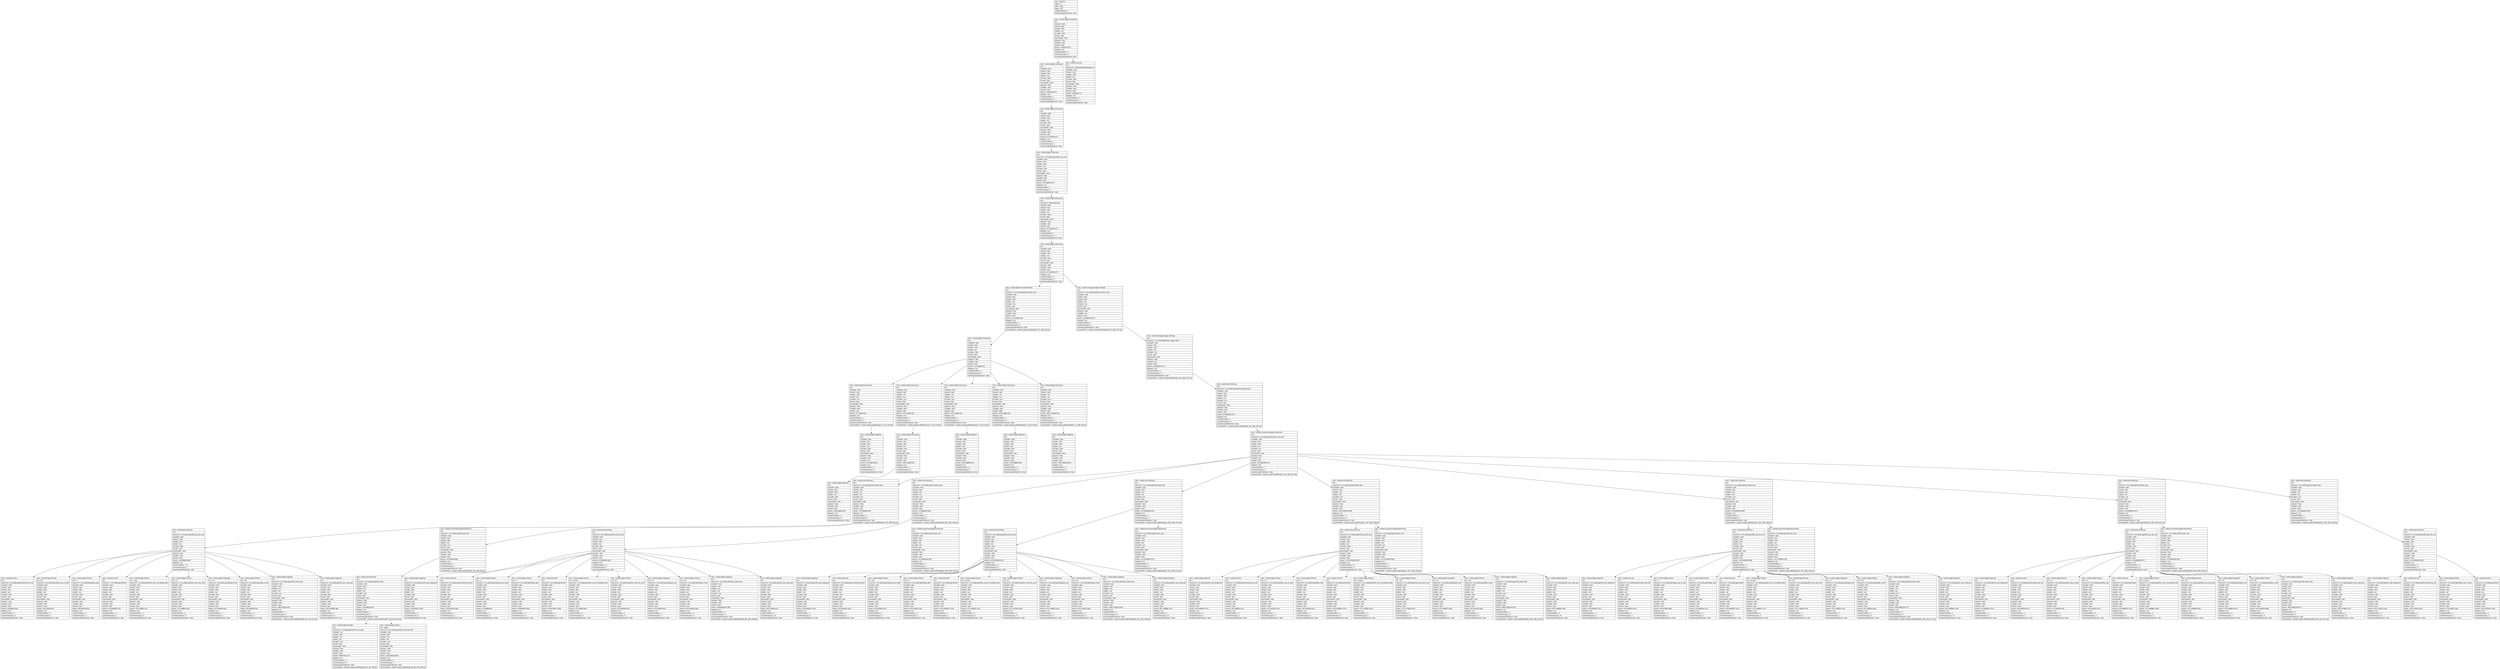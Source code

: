 digraph Layout {

	node [shape=record fontname=Arial];

	0	[label="{class = hierarchy\l|rotation = 0\l|width = 1080\l|height = 1977\l|numberOfChildren = 1\l|eventGeneratedOnElement = false \l}"]
	1	[label="{class = android.widget.FrameLayout\l|text = \l|checkable = false\l|checked = false\l|clickable = false\l|enabled = true\l|focusable = false\l|focused = false\l|long-clickable = false\l|password = false\l|scrollable = false\l|selected = false\l|bounds = [0,0][1080,1977]\l|displayed = true\l|numberOfChildren = 2\l|numInParentLayout = 0\l|eventGeneratedOnElement = false \l}"]
	2	[label="{class = android.widget.LinearLayout\l|text = \l|checkable = false\l|checked = false\l|clickable = false\l|enabled = true\l|focusable = false\l|focused = false\l|long-clickable = false\l|password = false\l|scrollable = false\l|selected = false\l|bounds = [0,0][1080,1977]\l|displayed = true\l|numberOfChildren = 1\l|numInParentLayout = 0\l|eventGeneratedOnElement = false \l}"]
	3	[label="{class = android.view.View\l|text = \l|resource-id = android:id/statusBarBackground\l|checkable = false\l|checked = false\l|clickable = false\l|enabled = true\l|focusable = false\l|focused = false\l|long-clickable = false\l|password = false\l|scrollable = false\l|selected = false\l|bounds = [0,0][1080,171]\l|displayed = true\l|numberOfChildren = 0\l|numInParentLayout = 1\l|eventGeneratedOnElement = false \l}"]
	4	[label="{class = android.widget.FrameLayout\l|text = \l|checkable = false\l|checked = false\l|clickable = false\l|enabled = true\l|focusable = false\l|focused = false\l|long-clickable = false\l|password = false\l|scrollable = false\l|selected = false\l|bounds = [0,171][1080,1977]\l|displayed = true\l|numberOfChildren = 1\l|numInParentLayout = 0\l|eventGeneratedOnElement = false \l}"]
	5	[label="{class = android.widget.LinearLayout\l|text = \l|resource-id = com.weekly.app:id/action_bar_root\l|checkable = false\l|checked = false\l|clickable = false\l|enabled = true\l|focusable = false\l|focused = false\l|long-clickable = false\l|password = false\l|scrollable = false\l|selected = false\l|bounds = [0,171][1080,1977]\l|displayed = true\l|numberOfChildren = 1\l|numInParentLayout = 0\l|eventGeneratedOnElement = false \l}"]
	6	[label="{class = android.widget.FrameLayout\l|text = \l|resource-id = android:id/content\l|checkable = false\l|checked = false\l|clickable = false\l|enabled = true\l|focusable = false\l|focused = false\l|long-clickable = false\l|password = false\l|scrollable = false\l|selected = false\l|bounds = [0,171][1080,1977]\l|displayed = true\l|numberOfChildren = 1\l|numInParentLayout = 0\l|eventGeneratedOnElement = false \l}"]
	7	[label="{class = android.widget.LinearLayout\l|text = \l|checkable = false\l|checked = false\l|clickable = false\l|enabled = true\l|focusable = false\l|focused = false\l|long-clickable = false\l|password = false\l|scrollable = false\l|selected = false\l|bounds = [0,171][1080,1977]\l|displayed = true\l|numberOfChildren = 2\l|numInParentLayout = 0\l|eventGeneratedOnElement = false \l}"]
	8	[label="{class = android.widget.HorizontalScrollView\l|text = \l|resource-id = com.weekly.app:id/tab_layout_main\l|checkable = false\l|checked = false\l|clickable = false\l|enabled = true\l|focusable = true\l|focused = false\l|long-clickable = false\l|password = false\l|scrollable = false\l|selected = false\l|bounds = [0,171][1080,342]\l|displayed = true\l|numberOfChildren = 1\l|numInParentLayout = 0\l|eventGeneratedOnElement = false \l|screenshotPath = mytasks-mytasks-add/S0/pngs/0_171_1080_342.png\l}"]
	9	[label="{class = androidx.viewpager.widget.ViewPager\l|text = \l|resource-id = com.weekly.app:id/frame_layout_main\l|checkable = false\l|checked = false\l|clickable = false\l|enabled = true\l|focusable = true\l|focused = false\l|long-clickable = false\l|password = false\l|scrollable = true\l|selected = false\l|bounds = [0,342][1080,1977]\l|displayed = true\l|numberOfChildren = 1\l|numInParentLayout = 1\l|eventGeneratedOnElement = false \l|screenshotPath = mytasks-mytasks-add/S0/pngs/0_342_1080_1977.png\l}"]
	10	[label="{class = android.widget.LinearLayout\l|text = \l|checkable = false\l|checked = false\l|clickable = false\l|enabled = true\l|focusable = false\l|focused = false\l|long-clickable = false\l|password = false\l|scrollable = false\l|selected = false\l|bounds = [0,171][1080,342]\l|displayed = true\l|numberOfChildren = 5\l|numInParentLayout = 0\l|eventGeneratedOnElement = false \l}"]
	11	[label="{class = androidx.viewpager.widget.ViewPager\l|text = \l|resource-id = com.weekly.app:id/view_pager_weeks\l|checkable = false\l|checked = false\l|clickable = false\l|enabled = true\l|focusable = true\l|focused = false\l|long-clickable = false\l|password = false\l|scrollable = true\l|selected = false\l|bounds = [0,342][1080,1977]\l|displayed = true\l|numberOfChildren = 1\l|numInParentLayout = 0\l|eventGeneratedOnElement = false \l|screenshotPath = mytasks-mytasks-add/S0/pngs/0_342_1080_1977.png\l}"]
	12	[label="{class = android.widget.LinearLayout\l|text = \l|checkable = false\l|checked = false\l|clickable = false\l|enabled = true\l|focusable = true\l|focused = false\l|long-clickable = false\l|password = false\l|scrollable = false\l|selected = true\l|bounds = [0,171][216,342]\l|displayed = true\l|numberOfChildren = 1\l|numInParentLayout = 0\l|eventGeneratedOnElement = false \l|screenshotPath = mytasks-mytasks-add/S0/pngs/0_171_216_342.png\l}"]
	13	[label="{class = android.widget.LinearLayout\l|text = \l|checkable = false\l|checked = false\l|clickable = true\l|enabled = true\l|focusable = true\l|focused = false\l|long-clickable = false\l|password = false\l|scrollable = false\l|selected = false\l|bounds = [216,171][432,342]\l|displayed = true\l|numberOfChildren = 1\l|numInParentLayout = 1\l|eventGeneratedOnElement = false \l|screenshotPath = mytasks-mytasks-add/S0/pngs/216_171_432_342.png\l}"]
	14	[label="{class = android.widget.LinearLayout\l|text = \l|checkable = false\l|checked = false\l|clickable = true\l|enabled = true\l|focusable = true\l|focused = false\l|long-clickable = false\l|password = false\l|scrollable = false\l|selected = false\l|bounds = [432,171][648,342]\l|displayed = true\l|numberOfChildren = 1\l|numInParentLayout = 2\l|eventGeneratedOnElement = false \l|screenshotPath = mytasks-mytasks-add/S0/pngs/432_171_648_342.png\l}"]
	15	[label="{class = android.widget.LinearLayout\l|text = \l|checkable = false\l|checked = false\l|clickable = true\l|enabled = true\l|focusable = true\l|focused = false\l|long-clickable = false\l|password = false\l|scrollable = false\l|selected = false\l|bounds = [648,171][864,342]\l|displayed = true\l|numberOfChildren = 1\l|numInParentLayout = 3\l|eventGeneratedOnElement = false \l|screenshotPath = mytasks-mytasks-add/S0/pngs/648_171_864_342.png\l}"]
	16	[label="{class = android.widget.LinearLayout\l|text = \l|checkable = false\l|checked = false\l|clickable = true\l|enabled = true\l|focusable = true\l|focused = false\l|long-clickable = false\l|password = false\l|scrollable = false\l|selected = false\l|bounds = [864,171][1080,342]\l|displayed = true\l|numberOfChildren = 1\l|numInParentLayout = 4\l|eventGeneratedOnElement = false \l|screenshotPath = mytasks-mytasks-add/S0/pngs/864_171_1080_342.png\l}"]
	17	[label="{class = android.view.ViewGroup\l|text = \l|resource-id = com.weekly.app:id/insetConstraintLayout\l|checkable = false\l|checked = false\l|clickable = false\l|enabled = true\l|focusable = true\l|focused = false\l|long-clickable = false\l|password = false\l|scrollable = false\l|selected = false\l|bounds = [0,342][1080,1977]\l|displayed = true\l|numberOfChildren = 1\l|numInParentLayout = 0\l|eventGeneratedOnElement = false \l|screenshotPath = mytasks-mytasks-add/S0/pngs/0_342_1080_1977.png\l}"]
	18	[label="{class = android.widget.ImageView\l|text = \l|checkable = false\l|checked = false\l|clickable = false\l|enabled = true\l|focusable = false\l|focused = false\l|long-clickable = false\l|password = false\l|scrollable = false\l|selected = true\l|bounds = [52,190][164,323]\l|displayed = true\l|numberOfChildren = 0\l|numInParentLayout = 0\l|eventGeneratedOnElement = false \l}"]
	19	[label="{class = android.widget.FrameLayout\l|text = \l|checkable = false\l|checked = false\l|clickable = false\l|enabled = true\l|focusable = false\l|focused = false\l|long-clickable = false\l|password = false\l|scrollable = false\l|selected = false\l|bounds = [249,171][399,342]\l|displayed = true\l|numberOfChildren = 1\l|numInParentLayout = 0\l|eventGeneratedOnElement = false \l}"]
	20	[label="{class = android.widget.ImageView\l|text = \l|checkable = false\l|checked = false\l|clickable = false\l|enabled = true\l|focusable = false\l|focused = false\l|long-clickable = false\l|password = false\l|scrollable = false\l|selected = false\l|bounds = [484,190][596,323]\l|displayed = true\l|numberOfChildren = 0\l|numInParentLayout = 0\l|eventGeneratedOnElement = false \l}"]
	21	[label="{class = android.widget.ImageView\l|text = \l|checkable = false\l|checked = false\l|clickable = false\l|enabled = true\l|focusable = false\l|focused = false\l|long-clickable = false\l|password = false\l|scrollable = false\l|selected = false\l|bounds = [700,208][812,305]\l|displayed = true\l|numberOfChildren = 0\l|numInParentLayout = 0\l|eventGeneratedOnElement = false \l}"]
	22	[label="{class = android.widget.ImageView\l|text = \l|checkable = false\l|checked = false\l|clickable = false\l|enabled = true\l|focusable = false\l|focused = false\l|long-clickable = false\l|password = false\l|scrollable = false\l|selected = false\l|bounds = [916,190][1028,323]\l|displayed = true\l|numberOfChildren = 0\l|numInParentLayout = 0\l|eventGeneratedOnElement = false \l}"]
	23	[label="{class = androidx.recyclerview.widget.RecyclerView\l|text = \l|resource-id = com.weekly.app:id/recycler_view_week\l|checkable = false\l|checked = false\l|clickable = false\l|enabled = true\l|focusable = true\l|focused = false\l|long-clickable = false\l|password = false\l|scrollable = true\l|selected = false\l|bounds = [14,342][1069,1977]\l|displayed = true\l|numberOfChildren = 7\l|numInParentLayout = 0\l|eventGeneratedOnElement = false \l|screenshotPath = mytasks-mytasks-add/S0/pngs/14_342_1069_1977.png\l}"]
	24	[label="{class = android.widget.ImageView\l|text = \l|checkable = false\l|checked = false\l|clickable = false\l|enabled = true\l|focusable = false\l|focused = false\l|long-clickable = false\l|password = false\l|scrollable = false\l|selected = false\l|bounds = [268,190][380,323]\l|displayed = true\l|numberOfChildren = 0\l|numInParentLayout = 0\l|eventGeneratedOnElement = false \l}"]
	25	[label="{class = android.view.ViewGroup\l|text = \l|resource-id = com.weekly.app:id/constraint_days\l|checkable = false\l|checked = false\l|clickable = true\l|enabled = true\l|focusable = true\l|focused = false\l|long-clickable = false\l|password = false\l|scrollable = false\l|selected = false\l|bounds = [14,353][1069,825]\l|displayed = true\l|numberOfChildren = 2\l|numInParentLayout = 0\l|eventGeneratedOnElement = false \l|screenshotPath = mytasks-mytasks-add/S0/pngs/14_353_1069_825.png\l}"]
	26	[label="{class = android.view.ViewGroup\l|text = \l|resource-id = com.weekly.app:id/constraint_days\l|checkable = false\l|checked = false\l|clickable = true\l|enabled = true\l|focusable = true\l|focused = false\l|long-clickable = false\l|password = false\l|scrollable = false\l|selected = false\l|bounds = [14,825][1069,1081]\l|displayed = true\l|numberOfChildren = 2\l|numInParentLayout = 1\l|eventGeneratedOnElement = false \l|screenshotPath = mytasks-mytasks-add/S0/pngs/14_825_1069_1081.png\l}"]
	27	[label="{class = android.view.ViewGroup\l|text = \l|resource-id = com.weekly.app:id/constraint_days\l|checkable = false\l|checked = false\l|clickable = true\l|enabled = true\l|focusable = true\l|focused = false\l|long-clickable = false\l|password = false\l|scrollable = false\l|selected = false\l|bounds = [14,1081][1069,1337]\l|displayed = true\l|numberOfChildren = 2\l|numInParentLayout = 2\l|eventGeneratedOnElement = false \l|screenshotPath = mytasks-mytasks-add/S0/pngs/14_1081_1069_1337.png\l}"]
	28	[label="{class = android.view.ViewGroup\l|text = \l|resource-id = com.weekly.app:id/constraint_days\l|checkable = false\l|checked = false\l|clickable = true\l|enabled = true\l|focusable = true\l|focused = false\l|long-clickable = false\l|password = false\l|scrollable = false\l|selected = false\l|bounds = [14,1337][1069,1593]\l|displayed = true\l|numberOfChildren = 2\l|numInParentLayout = 3\l|eventGeneratedOnElement = false \l|screenshotPath = mytasks-mytasks-add/S0/pngs/14_1337_1069_1593.png\l}"]
	29	[label="{class = android.view.ViewGroup\l|text = \l|resource-id = com.weekly.app:id/constraint_days\l|checkable = false\l|checked = false\l|clickable = true\l|enabled = true\l|focusable = true\l|focused = false\l|long-clickable = false\l|password = false\l|scrollable = false\l|selected = false\l|bounds = [14,1593][1069,1849]\l|displayed = true\l|numberOfChildren = 2\l|numInParentLayout = 4\l|eventGeneratedOnElement = false \l|screenshotPath = mytasks-mytasks-add/S0/pngs/14_1593_1069_1849.png\l}"]
	30	[label="{class = android.view.ViewGroup\l|text = \l|resource-id = com.weekly.app:id/constraint_days\l|checkable = false\l|checked = false\l|clickable = true\l|enabled = true\l|focusable = true\l|focused = false\l|long-clickable = false\l|password = false\l|scrollable = false\l|selected = false\l|bounds = [14,1849][1069,1977]\l|displayed = true\l|numberOfChildren = 2\l|numInParentLayout = 5\l|eventGeneratedOnElement = false \l|screenshotPath = mytasks-mytasks-add/S0/pngs/14_1849_1069_1977.png\l}"]
	31	[label="{class = android.view.ViewGroup\l|text = \l|resource-id = com.weekly.app:id/constraint_days\l|checkable = false\l|checked = false\l|clickable = true\l|enabled = true\l|focusable = true\l|focused = false\l|long-clickable = false\l|password = false\l|scrollable = false\l|selected = false\l|bounds = [14,2105][1069,2148]\l|displayed = true\l|numberOfChildren = 1\l|numInParentLayout = 6\l|eventGeneratedOnElement = false \l|screenshotPath = mytasks-mytasks-add/S0/pngs/14_2105_1069_2148.png\l}"]
	32	[label="{class = android.view.ViewGroup\l|text = \l|resource-id = com.weekly.app:id/full_day_info_card\l|checkable = false\l|checked = false\l|clickable = false\l|enabled = true\l|focusable = false\l|focused = false\l|long-clickable = false\l|password = false\l|scrollable = false\l|selected = false\l|bounds = [14,353][1069,609]\l|displayed = true\l|numberOfChildren = 10\l|numInParentLayout = 0\l|eventGeneratedOnElement = false \l}"]
	33	[label="{class = androidx.recyclerview.widget.RecyclerView\l|text = \l|resource-id = com.weekly.app:id/recycler_view\l|checkable = false\l|checked = false\l|clickable = false\l|enabled = true\l|focusable = true\l|focused = false\l|long-clickable = false\l|password = false\l|scrollable = false\l|selected = false\l|bounds = [14,533][1069,825]\l|displayed = true\l|numberOfChildren = 1\l|numInParentLayout = 1\l|eventGeneratedOnElement = false \l|screenshotPath = mytasks-mytasks-add/S0/pngs/14_533_1069_825.png\l}"]
	34	[label="{class = android.view.ViewGroup\l|text = \l|resource-id = com.weekly.app:id/full_day_info_card\l|checkable = false\l|checked = false\l|clickable = false\l|enabled = true\l|focusable = false\l|focused = false\l|long-clickable = false\l|password = false\l|scrollable = false\l|selected = false\l|bounds = [14,825][1069,1081]\l|displayed = true\l|numberOfChildren = 11\l|numInParentLayout = 0\l|eventGeneratedOnElement = false \l}"]
	35	[label="{class = androidx.recyclerview.widget.RecyclerView\l|text = \l|resource-id = com.weekly.app:id/recycler_view\l|checkable = false\l|checked = false\l|clickable = false\l|enabled = true\l|focusable = true\l|focused = false\l|long-clickable = false\l|password = false\l|scrollable = false\l|selected = false\l|bounds = [14,1005][1069,1016]\l|displayed = true\l|numberOfChildren = 0\l|numInParentLayout = 1\l|eventGeneratedOnElement = false \l|screenshotPath = mytasks-mytasks-add/S0/pngs/14_1005_1069_1016.png\l}"]
	36	[label="{class = android.view.ViewGroup\l|text = \l|resource-id = com.weekly.app:id/full_day_info_card\l|checkable = false\l|checked = false\l|clickable = false\l|enabled = true\l|focusable = false\l|focused = false\l|long-clickable = false\l|password = false\l|scrollable = false\l|selected = false\l|bounds = [14,1081][1069,1337]\l|displayed = true\l|numberOfChildren = 11\l|numInParentLayout = 0\l|eventGeneratedOnElement = false \l}"]
	37	[label="{class = androidx.recyclerview.widget.RecyclerView\l|text = \l|resource-id = com.weekly.app:id/recycler_view\l|checkable = false\l|checked = false\l|clickable = false\l|enabled = true\l|focusable = true\l|focused = false\l|long-clickable = false\l|password = false\l|scrollable = false\l|selected = false\l|bounds = [14,1261][1069,1272]\l|displayed = true\l|numberOfChildren = 0\l|numInParentLayout = 1\l|eventGeneratedOnElement = false \l|screenshotPath = mytasks-mytasks-add/S0/pngs/14_1261_1069_1272.png\l}"]
	38	[label="{class = android.view.ViewGroup\l|text = \l|resource-id = com.weekly.app:id/full_day_info_card\l|checkable = false\l|checked = false\l|clickable = false\l|enabled = true\l|focusable = false\l|focused = false\l|long-clickable = false\l|password = false\l|scrollable = false\l|selected = false\l|bounds = [14,1337][1069,1593]\l|displayed = true\l|numberOfChildren = 11\l|numInParentLayout = 0\l|eventGeneratedOnElement = false \l}"]
	39	[label="{class = androidx.recyclerview.widget.RecyclerView\l|text = \l|resource-id = com.weekly.app:id/recycler_view\l|checkable = false\l|checked = false\l|clickable = false\l|enabled = true\l|focusable = true\l|focused = false\l|long-clickable = false\l|password = false\l|scrollable = false\l|selected = false\l|bounds = [14,1517][1069,1528]\l|displayed = true\l|numberOfChildren = 0\l|numInParentLayout = 1\l|eventGeneratedOnElement = false \l|screenshotPath = mytasks-mytasks-add/S0/pngs/14_1517_1069_1528.png\l}"]
	40	[label="{class = android.view.ViewGroup\l|text = \l|resource-id = com.weekly.app:id/full_day_info_card\l|checkable = false\l|checked = false\l|clickable = false\l|enabled = true\l|focusable = false\l|focused = false\l|long-clickable = false\l|password = false\l|scrollable = false\l|selected = false\l|bounds = [14,1593][1069,1849]\l|displayed = true\l|numberOfChildren = 11\l|numInParentLayout = 0\l|eventGeneratedOnElement = false \l}"]
	41	[label="{class = androidx.recyclerview.widget.RecyclerView\l|text = \l|resource-id = com.weekly.app:id/recycler_view\l|checkable = false\l|checked = false\l|clickable = false\l|enabled = true\l|focusable = true\l|focused = false\l|long-clickable = false\l|password = false\l|scrollable = false\l|selected = false\l|bounds = [14,1773][1069,1784]\l|displayed = true\l|numberOfChildren = 0\l|numInParentLayout = 1\l|eventGeneratedOnElement = false \l|screenshotPath = mytasks-mytasks-add/S0/pngs/14_1773_1069_1784.png\l}"]
	42	[label="{class = android.view.ViewGroup\l|text = \l|resource-id = com.weekly.app:id/full_day_info_card\l|checkable = false\l|checked = false\l|clickable = false\l|enabled = true\l|focusable = false\l|focused = false\l|long-clickable = false\l|password = false\l|scrollable = false\l|selected = false\l|bounds = [14,1849][1069,1977]\l|displayed = true\l|numberOfChildren = 11\l|numInParentLayout = 0\l|eventGeneratedOnElement = false \l}"]
	43	[label="{class = androidx.recyclerview.widget.RecyclerView\l|text = \l|resource-id = com.weekly.app:id/recycler_view\l|checkable = false\l|checked = false\l|clickable = false\l|enabled = true\l|focusable = true\l|focused = false\l|long-clickable = false\l|password = false\l|scrollable = false\l|selected = false\l|bounds = [14,2029][1069,2040]\l|displayed = true\l|numberOfChildren = 0\l|numInParentLayout = 1\l|eventGeneratedOnElement = false \l|screenshotPath = mytasks-mytasks-add/S0/pngs/14_2029_1069_2040.png\l}"]
	44	[label="{class = android.view.ViewGroup\l|text = \l|resource-id = com.weekly.app:id/full_day_info_card\l|checkable = false\l|checked = false\l|clickable = false\l|enabled = true\l|focusable = false\l|focused = false\l|long-clickable = false\l|password = false\l|scrollable = false\l|selected = false\l|bounds = [14,2105][1069,2148]\l|displayed = true\l|numberOfChildren = 4\l|numInParentLayout = 0\l|eventGeneratedOnElement = false \l}"]
	45	[label="{class = android.view.View\l|text = \l|resource-id = com.weekly.app:id/constraint_day_info\l|checkable = false\l|checked = false\l|clickable = false\l|enabled = true\l|focusable = false\l|focused = false\l|long-clickable = false\l|password = false\l|scrollable = false\l|selected = false\l|bounds = [26,365][219,587]\l|displayed = true\l|numberOfChildren = 0\l|numInParentLayout = 0\l|eventGeneratedOnElement = false \l}"]
	46	[label="{class = android.widget.TextView\l|text = Mo\l|resource-id = com.weekly.app:id/days_day_of_week\l|checkable = false\l|checked = false\l|clickable = false\l|enabled = true\l|focusable = false\l|focused = false\l|long-clickable = false\l|password = false\l|scrollable = false\l|selected = false\l|bounds = [46,373][109,429]\l|displayed = true\l|numberOfChildren = 0\l|numInParentLayout = 1\l|eventGeneratedOnElement = false \l}"]
	47	[label="{class = android.widget.TextView\l|text = 8\l|resource-id = com.weekly.app:id/days_date\l|checkable = false\l|checked = false\l|clickable = false\l|enabled = true\l|focusable = false\l|focused = false\l|long-clickable = false\l|password = false\l|scrollable = false\l|selected = false\l|bounds = [98,420][148,533]\l|displayed = true\l|numberOfChildren = 0\l|numInParentLayout = 2\l|eventGeneratedOnElement = false \l}"]
	48	[label="{class = android.view.View\l|text = \l|resource-id = com.weekly.app:id/view4\l|checkable = false\l|checked = false\l|clickable = false\l|enabled = true\l|focusable = false\l|focused = false\l|long-clickable = false\l|password = false\l|scrollable = false\l|selected = false\l|bounds = [219,365][1057,587]\l|displayed = true\l|numberOfChildren = 0\l|numInParentLayout = 3\l|eventGeneratedOnElement = false \l}"]
	49	[label="{class = android.widget.TextView\l|text = 1 task\l|resource-id = com.weekly.app:id/text_view_uncompleted_tasks\l|checkable = false\l|checked = false\l|clickable = false\l|enabled = true\l|focusable = false\l|focused = false\l|long-clickable = false\l|password = false\l|scrollable = false\l|selected = false\l|bounds = [271,403][897,473]\l|displayed = true\l|numberOfChildren = 0\l|numInParentLayout = 4\l|eventGeneratedOnElement = false \l}"]
	50	[label="{class = android.widget.TextView\l|text = 0/1\l|resource-id = com.weekly.app:id/text_view_task_count\l|checkable = false\l|checked = false\l|clickable = false\l|enabled = true\l|focusable = false\l|focused = false\l|long-clickable = false\l|password = false\l|scrollable = false\l|selected = false\l|bounds = [271,489][322,538]\l|displayed = true\l|numberOfChildren = 0\l|numInParentLayout = 5\l|eventGeneratedOnElement = false \l}"]
	51	[label="{class = android.widget.ProgressBar\l|text = 0.0\l|resource-id = com.weekly.app:id/progress_bar\l|checkable = false\l|checked = false\l|clickable = false\l|enabled = true\l|focusable = false\l|focused = false\l|long-clickable = false\l|password = false\l|scrollable = false\l|selected = false\l|bounds = [373,506][875,525]\l|displayed = true\l|numberOfChildren = 0\l|numInParentLayout = 6\l|eventGeneratedOnElement = false \l}"]
	52	[label="{class = android.widget.TextView\l|text = Feb\l|resource-id = com.weekly.app:id/days_month\l|checkable = false\l|checked = false\l|clickable = false\l|enabled = true\l|focusable = false\l|focused = false\l|long-clickable = false\l|password = false\l|scrollable = false\l|selected = false\l|bounds = [91,529][155,578]\l|displayed = true\l|numberOfChildren = 0\l|numInParentLayout = 7\l|eventGeneratedOnElement = false \l}"]
	53	[label="{class = android.widget.ImageView\l|text = \l|resource-id = com.weekly.app:id/view_button_days\l|checkable = false\l|checked = false\l|clickable = true\l|enabled = true\l|focusable = true\l|focused = false\l|long-clickable = false\l|password = false\l|scrollable = false\l|selected = false\l|bounds = [908,416][1029,537]\l|displayed = true\l|numberOfChildren = 0\l|numInParentLayout = 8\l|eventGeneratedOnElement = false \l|screenshotPath = mytasks-mytasks-add/S0/pngs/908_416_1029_537.png\l}"]
	54	[label="{class = android.widget.ImageView\l|text = \l|resource-id = com.weekly.app:id/ic_task_create_plus\l|checkable = false\l|checked = false\l|clickable = false\l|enabled = true\l|focusable = false\l|focused = false\l|long-clickable = false\l|password = false\l|scrollable = false\l|selected = false\l|bounds = [947,455][991,499]\l|displayed = true\l|numberOfChildren = 0\l|numInParentLayout = 9\l|eventGeneratedOnElement = true \l}"]
	55	[label="{class = android.view.ViewGroup\l|text = \l|resource-id = com.weekly.app:id/view_tasks\l|checkable = false\l|checked = false\l|clickable = true\l|enabled = true\l|focusable = true\l|focused = false\l|long-clickable = false\l|password = false\l|scrollable = false\l|selected = false\l|bounds = [21,548][1062,814]\l|displayed = true\l|numberOfChildren = 2\l|numInParentLayout = 0\l|eventGeneratedOnElement = false \l|screenshotPath = mytasks-mytasks-add/S0/pngs/21_548_1062_814.png\l}"]
	56	[label="{class = android.widget.ImageView\l|text = \l|resource-id = com.weekly.app:id/iv_dark_background\l|checkable = false\l|checked = false\l|clickable = false\l|enabled = true\l|focusable = false\l|focused = false\l|long-clickable = false\l|password = false\l|scrollable = false\l|selected = false\l|bounds = [26,837][1057,1059]\l|displayed = true\l|numberOfChildren = 0\l|numInParentLayout = 0\l|eventGeneratedOnElement = false \l}"]
	57	[label="{class = android.view.View\l|text = \l|resource-id = com.weekly.app:id/constraint_day_info\l|checkable = false\l|checked = false\l|clickable = false\l|enabled = true\l|focusable = false\l|focused = false\l|long-clickable = false\l|password = false\l|scrollable = false\l|selected = false\l|bounds = [26,837][219,1059]\l|displayed = true\l|numberOfChildren = 0\l|numInParentLayout = 1\l|eventGeneratedOnElement = false \l}"]
	58	[label="{class = android.widget.TextView\l|text = Tu\l|resource-id = com.weekly.app:id/days_day_of_week\l|checkable = false\l|checked = false\l|clickable = false\l|enabled = true\l|focusable = false\l|focused = false\l|long-clickable = false\l|password = false\l|scrollable = false\l|selected = false\l|bounds = [47,845][98,901]\l|displayed = true\l|numberOfChildren = 0\l|numInParentLayout = 2\l|eventGeneratedOnElement = false \l}"]
	59	[label="{class = android.widget.TextView\l|text = 9\l|resource-id = com.weekly.app:id/days_date\l|checkable = false\l|checked = false\l|clickable = false\l|enabled = true\l|focusable = false\l|focused = false\l|long-clickable = false\l|password = false\l|scrollable = false\l|selected = false\l|bounds = [95,892][150,1005]\l|displayed = true\l|numberOfChildren = 0\l|numInParentLayout = 3\l|eventGeneratedOnElement = false \l}"]
	60	[label="{class = android.view.View\l|text = \l|resource-id = com.weekly.app:id/view4\l|checkable = false\l|checked = false\l|clickable = false\l|enabled = true\l|focusable = false\l|focused = false\l|long-clickable = false\l|password = false\l|scrollable = false\l|selected = false\l|bounds = [219,837][1057,1059]\l|displayed = true\l|numberOfChildren = 0\l|numInParentLayout = 4\l|eventGeneratedOnElement = false \l}"]
	61	[label="{class = android.widget.TextView\l|text = No tasks\l|resource-id = com.weekly.app:id/text_view_uncompleted_tasks\l|checkable = false\l|checked = false\l|clickable = false\l|enabled = true\l|focusable = false\l|focused = false\l|long-clickable = false\l|password = false\l|scrollable = false\l|selected = false\l|bounds = [271,875][897,945]\l|displayed = true\l|numberOfChildren = 0\l|numInParentLayout = 5\l|eventGeneratedOnElement = false \l}"]
	62	[label="{class = android.widget.TextView\l|text = 0/0\l|resource-id = com.weekly.app:id/text_view_task_count\l|checkable = false\l|checked = false\l|clickable = false\l|enabled = true\l|focusable = false\l|focused = false\l|long-clickable = false\l|password = false\l|scrollable = false\l|selected = false\l|bounds = [271,961][330,1010]\l|displayed = true\l|numberOfChildren = 0\l|numInParentLayout = 6\l|eventGeneratedOnElement = false \l}"]
	63	[label="{class = android.widget.ProgressBar\l|text = 0.0\l|resource-id = com.weekly.app:id/progress_bar\l|checkable = false\l|checked = false\l|clickable = false\l|enabled = true\l|focusable = false\l|focused = false\l|long-clickable = false\l|password = false\l|scrollable = false\l|selected = false\l|bounds = [373,978][875,997]\l|displayed = true\l|numberOfChildren = 0\l|numInParentLayout = 7\l|eventGeneratedOnElement = false \l}"]
	64	[label="{class = android.widget.TextView\l|text = Feb\l|resource-id = com.weekly.app:id/days_month\l|checkable = false\l|checked = false\l|clickable = false\l|enabled = true\l|focusable = false\l|focused = false\l|long-clickable = false\l|password = false\l|scrollable = false\l|selected = false\l|bounds = [91,1001][155,1050]\l|displayed = true\l|numberOfChildren = 0\l|numInParentLayout = 8\l|eventGeneratedOnElement = false \l}"]
	65	[label="{class = android.widget.ImageView\l|text = \l|resource-id = com.weekly.app:id/view_button_days\l|checkable = false\l|checked = false\l|clickable = true\l|enabled = true\l|focusable = true\l|focused = false\l|long-clickable = false\l|password = false\l|scrollable = false\l|selected = false\l|bounds = [908,888][1029,1009]\l|displayed = true\l|numberOfChildren = 0\l|numInParentLayout = 9\l|eventGeneratedOnElement = false \l|screenshotPath = mytasks-mytasks-add/S0/pngs/908_888_1029_1009.png\l}"]
	66	[label="{class = android.widget.ImageView\l|text = \l|resource-id = com.weekly.app:id/ic_task_create_plus\l|checkable = false\l|checked = false\l|clickable = false\l|enabled = true\l|focusable = false\l|focused = false\l|long-clickable = false\l|password = false\l|scrollable = false\l|selected = false\l|bounds = [947,927][991,971]\l|displayed = true\l|numberOfChildren = 0\l|numInParentLayout = 10\l|eventGeneratedOnElement = false \l}"]
	67	[label="{class = android.widget.ImageView\l|text = \l|resource-id = com.weekly.app:id/iv_dark_background\l|checkable = false\l|checked = false\l|clickable = false\l|enabled = true\l|focusable = false\l|focused = false\l|long-clickable = false\l|password = false\l|scrollable = false\l|selected = false\l|bounds = [26,1093][1057,1315]\l|displayed = true\l|numberOfChildren = 0\l|numInParentLayout = 0\l|eventGeneratedOnElement = false \l}"]
	68	[label="{class = android.view.View\l|text = \l|resource-id = com.weekly.app:id/constraint_day_info\l|checkable = false\l|checked = false\l|clickable = false\l|enabled = true\l|focusable = false\l|focused = false\l|long-clickable = false\l|password = false\l|scrollable = false\l|selected = false\l|bounds = [26,1093][219,1315]\l|displayed = true\l|numberOfChildren = 0\l|numInParentLayout = 1\l|eventGeneratedOnElement = false \l}"]
	69	[label="{class = android.widget.TextView\l|text = We\l|resource-id = com.weekly.app:id/days_day_of_week\l|checkable = false\l|checked = false\l|clickable = false\l|enabled = true\l|focusable = false\l|focused = false\l|long-clickable = false\l|password = false\l|scrollable = false\l|selected = false\l|bounds = [46,1101][109,1157]\l|displayed = true\l|numberOfChildren = 0\l|numInParentLayout = 2\l|eventGeneratedOnElement = false \l}"]
	70	[label="{class = android.widget.TextView\l|text = 10\l|resource-id = com.weekly.app:id/days_date\l|checkable = false\l|checked = false\l|clickable = false\l|enabled = true\l|focusable = false\l|focused = false\l|long-clickable = false\l|password = false\l|scrollable = false\l|selected = false\l|bounds = [80,1148][165,1261]\l|displayed = true\l|numberOfChildren = 0\l|numInParentLayout = 3\l|eventGeneratedOnElement = false \l}"]
	71	[label="{class = android.view.View\l|text = \l|resource-id = com.weekly.app:id/view4\l|checkable = false\l|checked = false\l|clickable = false\l|enabled = true\l|focusable = false\l|focused = false\l|long-clickable = false\l|password = false\l|scrollable = false\l|selected = false\l|bounds = [219,1093][1057,1315]\l|displayed = true\l|numberOfChildren = 0\l|numInParentLayout = 4\l|eventGeneratedOnElement = false \l}"]
	72	[label="{class = android.widget.TextView\l|text = No tasks\l|resource-id = com.weekly.app:id/text_view_uncompleted_tasks\l|checkable = false\l|checked = false\l|clickable = false\l|enabled = true\l|focusable = false\l|focused = false\l|long-clickable = false\l|password = false\l|scrollable = false\l|selected = false\l|bounds = [271,1131][897,1201]\l|displayed = true\l|numberOfChildren = 0\l|numInParentLayout = 5\l|eventGeneratedOnElement = false \l}"]
	73	[label="{class = android.widget.TextView\l|text = 0/0\l|resource-id = com.weekly.app:id/text_view_task_count\l|checkable = false\l|checked = false\l|clickable = false\l|enabled = true\l|focusable = false\l|focused = false\l|long-clickable = false\l|password = false\l|scrollable = false\l|selected = false\l|bounds = [271,1217][330,1266]\l|displayed = true\l|numberOfChildren = 0\l|numInParentLayout = 6\l|eventGeneratedOnElement = false \l}"]
	74	[label="{class = android.widget.ProgressBar\l|text = 0.0\l|resource-id = com.weekly.app:id/progress_bar\l|checkable = false\l|checked = false\l|clickable = false\l|enabled = true\l|focusable = false\l|focused = false\l|long-clickable = false\l|password = false\l|scrollable = false\l|selected = false\l|bounds = [373,1234][875,1253]\l|displayed = true\l|numberOfChildren = 0\l|numInParentLayout = 7\l|eventGeneratedOnElement = false \l}"]
	75	[label="{class = android.widget.TextView\l|text = Feb\l|resource-id = com.weekly.app:id/days_month\l|checkable = false\l|checked = false\l|clickable = false\l|enabled = true\l|focusable = false\l|focused = false\l|long-clickable = false\l|password = false\l|scrollable = false\l|selected = false\l|bounds = [91,1257][155,1306]\l|displayed = true\l|numberOfChildren = 0\l|numInParentLayout = 8\l|eventGeneratedOnElement = false \l}"]
	76	[label="{class = android.widget.ImageView\l|text = \l|resource-id = com.weekly.app:id/view_button_days\l|checkable = false\l|checked = false\l|clickable = true\l|enabled = true\l|focusable = true\l|focused = false\l|long-clickable = false\l|password = false\l|scrollable = false\l|selected = false\l|bounds = [908,1144][1029,1265]\l|displayed = true\l|numberOfChildren = 0\l|numInParentLayout = 9\l|eventGeneratedOnElement = false \l|screenshotPath = mytasks-mytasks-add/S0/pngs/908_1144_1029_1265.png\l}"]
	77	[label="{class = android.widget.ImageView\l|text = \l|resource-id = com.weekly.app:id/ic_task_create_plus\l|checkable = false\l|checked = false\l|clickable = false\l|enabled = true\l|focusable = false\l|focused = false\l|long-clickable = false\l|password = false\l|scrollable = false\l|selected = false\l|bounds = [947,1183][991,1227]\l|displayed = true\l|numberOfChildren = 0\l|numInParentLayout = 10\l|eventGeneratedOnElement = false \l}"]
	78	[label="{class = android.widget.ImageView\l|text = \l|resource-id = com.weekly.app:id/iv_dark_background\l|checkable = false\l|checked = false\l|clickable = false\l|enabled = true\l|focusable = false\l|focused = false\l|long-clickable = false\l|password = false\l|scrollable = false\l|selected = false\l|bounds = [26,1349][1057,1571]\l|displayed = true\l|numberOfChildren = 0\l|numInParentLayout = 0\l|eventGeneratedOnElement = false \l}"]
	79	[label="{class = android.view.View\l|text = \l|resource-id = com.weekly.app:id/constraint_day_info\l|checkable = false\l|checked = false\l|clickable = false\l|enabled = true\l|focusable = false\l|focused = false\l|long-clickable = false\l|password = false\l|scrollable = false\l|selected = false\l|bounds = [26,1349][219,1571]\l|displayed = true\l|numberOfChildren = 0\l|numInParentLayout = 1\l|eventGeneratedOnElement = false \l}"]
	80	[label="{class = android.widget.TextView\l|text = Th\l|resource-id = com.weekly.app:id/days_day_of_week\l|checkable = false\l|checked = false\l|clickable = false\l|enabled = true\l|focusable = false\l|focused = false\l|long-clickable = false\l|password = false\l|scrollable = false\l|selected = false\l|bounds = [47,1357][100,1413]\l|displayed = true\l|numberOfChildren = 0\l|numInParentLayout = 2\l|eventGeneratedOnElement = false \l}"]
	81	[label="{class = android.widget.TextView\l|text = 11\l|resource-id = com.weekly.app:id/days_date\l|checkable = false\l|checked = false\l|clickable = false\l|enabled = true\l|focusable = false\l|focused = false\l|long-clickable = false\l|password = false\l|scrollable = false\l|selected = false\l|bounds = [89,1404][156,1517]\l|displayed = true\l|numberOfChildren = 0\l|numInParentLayout = 3\l|eventGeneratedOnElement = false \l}"]
	82	[label="{class = android.view.View\l|text = \l|resource-id = com.weekly.app:id/view4\l|checkable = false\l|checked = false\l|clickable = false\l|enabled = true\l|focusable = false\l|focused = false\l|long-clickable = false\l|password = false\l|scrollable = false\l|selected = false\l|bounds = [219,1349][1057,1571]\l|displayed = true\l|numberOfChildren = 0\l|numInParentLayout = 4\l|eventGeneratedOnElement = false \l}"]
	83	[label="{class = android.widget.TextView\l|text = No tasks\l|resource-id = com.weekly.app:id/text_view_uncompleted_tasks\l|checkable = false\l|checked = false\l|clickable = false\l|enabled = true\l|focusable = false\l|focused = false\l|long-clickable = false\l|password = false\l|scrollable = false\l|selected = false\l|bounds = [271,1387][897,1457]\l|displayed = true\l|numberOfChildren = 0\l|numInParentLayout = 5\l|eventGeneratedOnElement = false \l}"]
	84	[label="{class = android.widget.TextView\l|text = 0/0\l|resource-id = com.weekly.app:id/text_view_task_count\l|checkable = false\l|checked = false\l|clickable = false\l|enabled = true\l|focusable = false\l|focused = false\l|long-clickable = false\l|password = false\l|scrollable = false\l|selected = false\l|bounds = [271,1473][330,1522]\l|displayed = true\l|numberOfChildren = 0\l|numInParentLayout = 6\l|eventGeneratedOnElement = false \l}"]
	85	[label="{class = android.widget.ProgressBar\l|text = 0.0\l|resource-id = com.weekly.app:id/progress_bar\l|checkable = false\l|checked = false\l|clickable = false\l|enabled = true\l|focusable = false\l|focused = false\l|long-clickable = false\l|password = false\l|scrollable = false\l|selected = false\l|bounds = [373,1490][875,1509]\l|displayed = true\l|numberOfChildren = 0\l|numInParentLayout = 7\l|eventGeneratedOnElement = false \l}"]
	86	[label="{class = android.widget.TextView\l|text = Feb\l|resource-id = com.weekly.app:id/days_month\l|checkable = false\l|checked = false\l|clickable = false\l|enabled = true\l|focusable = false\l|focused = false\l|long-clickable = false\l|password = false\l|scrollable = false\l|selected = false\l|bounds = [91,1513][155,1562]\l|displayed = true\l|numberOfChildren = 0\l|numInParentLayout = 8\l|eventGeneratedOnElement = false \l}"]
	87	[label="{class = android.widget.ImageView\l|text = \l|resource-id = com.weekly.app:id/view_button_days\l|checkable = false\l|checked = false\l|clickable = true\l|enabled = true\l|focusable = true\l|focused = false\l|long-clickable = false\l|password = false\l|scrollable = false\l|selected = false\l|bounds = [908,1400][1029,1521]\l|displayed = true\l|numberOfChildren = 0\l|numInParentLayout = 9\l|eventGeneratedOnElement = false \l|screenshotPath = mytasks-mytasks-add/S0/pngs/908_1400_1029_1521.png\l}"]
	88	[label="{class = android.widget.ImageView\l|text = \l|resource-id = com.weekly.app:id/ic_task_create_plus\l|checkable = false\l|checked = false\l|clickable = false\l|enabled = true\l|focusable = false\l|focused = false\l|long-clickable = false\l|password = false\l|scrollable = false\l|selected = false\l|bounds = [947,1439][991,1483]\l|displayed = true\l|numberOfChildren = 0\l|numInParentLayout = 10\l|eventGeneratedOnElement = false \l}"]
	89	[label="{class = android.widget.ImageView\l|text = \l|resource-id = com.weekly.app:id/iv_dark_background\l|checkable = false\l|checked = false\l|clickable = false\l|enabled = true\l|focusable = false\l|focused = false\l|long-clickable = false\l|password = false\l|scrollable = false\l|selected = false\l|bounds = [26,1605][1057,1827]\l|displayed = true\l|numberOfChildren = 0\l|numInParentLayout = 0\l|eventGeneratedOnElement = false \l}"]
	90	[label="{class = android.view.View\l|text = \l|resource-id = com.weekly.app:id/constraint_day_info\l|checkable = false\l|checked = false\l|clickable = false\l|enabled = true\l|focusable = false\l|focused = false\l|long-clickable = false\l|password = false\l|scrollable = false\l|selected = false\l|bounds = [26,1605][219,1827]\l|displayed = true\l|numberOfChildren = 0\l|numInParentLayout = 1\l|eventGeneratedOnElement = false \l}"]
	91	[label="{class = android.widget.TextView\l|text = Fr\l|resource-id = com.weekly.app:id/days_day_of_week\l|checkable = false\l|checked = false\l|clickable = false\l|enabled = true\l|focusable = false\l|focused = false\l|long-clickable = false\l|password = false\l|scrollable = false\l|selected = false\l|bounds = [49,1613][88,1669]\l|displayed = true\l|numberOfChildren = 0\l|numInParentLayout = 2\l|eventGeneratedOnElement = false \l}"]
	92	[label="{class = android.widget.TextView\l|text = 12\l|resource-id = com.weekly.app:id/days_date\l|checkable = false\l|checked = false\l|clickable = false\l|enabled = true\l|focusable = false\l|focused = false\l|long-clickable = false\l|password = false\l|scrollable = false\l|selected = false\l|bounds = [81,1660][164,1773]\l|displayed = true\l|numberOfChildren = 0\l|numInParentLayout = 3\l|eventGeneratedOnElement = false \l}"]
	93	[label="{class = android.view.View\l|text = \l|resource-id = com.weekly.app:id/view4\l|checkable = false\l|checked = false\l|clickable = false\l|enabled = true\l|focusable = false\l|focused = false\l|long-clickable = false\l|password = false\l|scrollable = false\l|selected = false\l|bounds = [219,1605][1057,1827]\l|displayed = true\l|numberOfChildren = 0\l|numInParentLayout = 4\l|eventGeneratedOnElement = false \l}"]
	94	[label="{class = android.widget.TextView\l|text = No tasks\l|resource-id = com.weekly.app:id/text_view_uncompleted_tasks\l|checkable = false\l|checked = false\l|clickable = false\l|enabled = true\l|focusable = false\l|focused = false\l|long-clickable = false\l|password = false\l|scrollable = false\l|selected = false\l|bounds = [271,1643][897,1713]\l|displayed = true\l|numberOfChildren = 0\l|numInParentLayout = 5\l|eventGeneratedOnElement = false \l}"]
	95	[label="{class = android.widget.TextView\l|text = 0/0\l|resource-id = com.weekly.app:id/text_view_task_count\l|checkable = false\l|checked = false\l|clickable = false\l|enabled = true\l|focusable = false\l|focused = false\l|long-clickable = false\l|password = false\l|scrollable = false\l|selected = false\l|bounds = [271,1729][330,1778]\l|displayed = true\l|numberOfChildren = 0\l|numInParentLayout = 6\l|eventGeneratedOnElement = false \l}"]
	96	[label="{class = android.widget.ProgressBar\l|text = 0.0\l|resource-id = com.weekly.app:id/progress_bar\l|checkable = false\l|checked = false\l|clickable = false\l|enabled = true\l|focusable = false\l|focused = false\l|long-clickable = false\l|password = false\l|scrollable = false\l|selected = false\l|bounds = [373,1746][875,1765]\l|displayed = true\l|numberOfChildren = 0\l|numInParentLayout = 7\l|eventGeneratedOnElement = false \l}"]
	97	[label="{class = android.widget.TextView\l|text = Feb\l|resource-id = com.weekly.app:id/days_month\l|checkable = false\l|checked = false\l|clickable = false\l|enabled = true\l|focusable = false\l|focused = false\l|long-clickable = false\l|password = false\l|scrollable = false\l|selected = false\l|bounds = [91,1769][155,1818]\l|displayed = true\l|numberOfChildren = 0\l|numInParentLayout = 8\l|eventGeneratedOnElement = false \l}"]
	98	[label="{class = android.widget.ImageView\l|text = \l|resource-id = com.weekly.app:id/view_button_days\l|checkable = false\l|checked = false\l|clickable = true\l|enabled = true\l|focusable = true\l|focused = false\l|long-clickable = false\l|password = false\l|scrollable = false\l|selected = false\l|bounds = [908,1656][1029,1777]\l|displayed = true\l|numberOfChildren = 0\l|numInParentLayout = 9\l|eventGeneratedOnElement = false \l|screenshotPath = mytasks-mytasks-add/S0/pngs/908_1656_1029_1777.png\l}"]
	99	[label="{class = android.widget.ImageView\l|text = \l|resource-id = com.weekly.app:id/ic_task_create_plus\l|checkable = false\l|checked = false\l|clickable = false\l|enabled = true\l|focusable = false\l|focused = false\l|long-clickable = false\l|password = false\l|scrollable = false\l|selected = false\l|bounds = [947,1695][991,1739]\l|displayed = true\l|numberOfChildren = 0\l|numInParentLayout = 10\l|eventGeneratedOnElement = false \l}"]
	100	[label="{class = android.widget.ImageView\l|text = \l|resource-id = com.weekly.app:id/iv_dark_background\l|checkable = false\l|checked = false\l|clickable = false\l|enabled = true\l|focusable = false\l|focused = false\l|long-clickable = false\l|password = false\l|scrollable = false\l|selected = false\l|bounds = [26,1859][1057,1977]\l|displayed = true\l|numberOfChildren = 0\l|numInParentLayout = 0\l|eventGeneratedOnElement = false \l}"]
	101	[label="{class = android.view.View\l|text = \l|resource-id = com.weekly.app:id/constraint_day_info\l|checkable = false\l|checked = false\l|clickable = false\l|enabled = true\l|focusable = false\l|focused = false\l|long-clickable = false\l|password = false\l|scrollable = false\l|selected = false\l|bounds = [26,1859][219,1977]\l|displayed = true\l|numberOfChildren = 0\l|numInParentLayout = 1\l|eventGeneratedOnElement = false \l}"]
	102	[label="{class = android.widget.TextView\l|text = Sa\l|resource-id = com.weekly.app:id/days_day_of_week\l|checkable = false\l|checked = false\l|clickable = false\l|enabled = true\l|focusable = false\l|focused = false\l|long-clickable = false\l|password = false\l|scrollable = false\l|selected = false\l|bounds = [47,1867][99,1923]\l|displayed = true\l|numberOfChildren = 0\l|numInParentLayout = 2\l|eventGeneratedOnElement = false \l}"]
	103	[label="{class = android.widget.TextView\l|text = 13\l|resource-id = com.weekly.app:id/days_date\l|checkable = false\l|checked = false\l|clickable = false\l|enabled = true\l|focusable = false\l|focused = false\l|long-clickable = false\l|password = false\l|scrollable = false\l|selected = false\l|bounds = [82,1912][163,1977]\l|displayed = true\l|numberOfChildren = 0\l|numInParentLayout = 3\l|eventGeneratedOnElement = false \l}"]
	104	[label="{class = android.view.View\l|text = \l|resource-id = com.weekly.app:id/view4\l|checkable = false\l|checked = false\l|clickable = false\l|enabled = true\l|focusable = false\l|focused = false\l|long-clickable = false\l|password = false\l|scrollable = false\l|selected = false\l|bounds = [219,1859][1057,1977]\l|displayed = true\l|numberOfChildren = 0\l|numInParentLayout = 4\l|eventGeneratedOnElement = false \l}"]
	105	[label="{class = android.widget.TextView\l|text = No tasks\l|resource-id = com.weekly.app:id/text_view_uncompleted_tasks\l|checkable = false\l|checked = false\l|clickable = false\l|enabled = true\l|focusable = false\l|focused = false\l|long-clickable = false\l|password = false\l|scrollable = false\l|selected = false\l|bounds = [271,1896][897,1966]\l|displayed = true\l|numberOfChildren = 0\l|numInParentLayout = 5\l|eventGeneratedOnElement = false \l}"]
	106	[label="{class = android.widget.TextView\l|text = 0/0\l|resource-id = com.weekly.app:id/text_view_task_count\l|checkable = false\l|checked = false\l|clickable = false\l|enabled = true\l|focusable = false\l|focused = false\l|long-clickable = false\l|password = false\l|scrollable = false\l|selected = false\l|bounds = [271,1981][333,2030]\l|displayed = true\l|numberOfChildren = 0\l|numInParentLayout = 6\l|eventGeneratedOnElement = false \l}"]
	107	[label="{class = android.widget.ProgressBar\l|text = 0.0\l|resource-id = com.weekly.app:id/progress_bar\l|checkable = false\l|checked = false\l|clickable = false\l|enabled = true\l|focusable = false\l|focused = false\l|long-clickable = false\l|password = false\l|scrollable = false\l|selected = false\l|bounds = [373,1998][875,2017]\l|displayed = true\l|numberOfChildren = 0\l|numInParentLayout = 7\l|eventGeneratedOnElement = false \l}"]
	108	[label="{class = android.widget.TextView\l|text = Feb\l|resource-id = com.weekly.app:id/days_month\l|checkable = false\l|checked = false\l|clickable = false\l|enabled = true\l|focusable = false\l|focused = false\l|long-clickable = false\l|password = false\l|scrollable = false\l|selected = false\l|bounds = [91,2020][155,2069]\l|displayed = true\l|numberOfChildren = 0\l|numInParentLayout = 8\l|eventGeneratedOnElement = false \l}"]
	109	[label="{class = android.widget.ImageView\l|text = \l|resource-id = com.weekly.app:id/view_button_days\l|checkable = false\l|checked = false\l|clickable = true\l|enabled = true\l|focusable = true\l|focused = false\l|long-clickable = false\l|password = false\l|scrollable = false\l|selected = false\l|bounds = [908,1908][1029,1977]\l|displayed = true\l|numberOfChildren = 0\l|numInParentLayout = 9\l|eventGeneratedOnElement = false \l|screenshotPath = mytasks-mytasks-add/S0/pngs/908_1908_1029_1977.png\l}"]
	110	[label="{class = android.widget.ImageView\l|text = \l|resource-id = com.weekly.app:id/ic_task_create_plus\l|checkable = false\l|checked = false\l|clickable = false\l|enabled = true\l|focusable = false\l|focused = false\l|long-clickable = false\l|password = false\l|scrollable = false\l|selected = false\l|bounds = [947,1947][991,1977]\l|displayed = true\l|numberOfChildren = 0\l|numInParentLayout = 10\l|eventGeneratedOnElement = false \l}"]
	111	[label="{class = android.widget.ImageView\l|text = \l|resource-id = com.weekly.app:id/iv_dark_background\l|checkable = false\l|checked = false\l|clickable = false\l|enabled = true\l|focusable = false\l|focused = false\l|long-clickable = false\l|password = false\l|scrollable = false\l|selected = false\l|bounds = [26,2117][1057,2148]\l|displayed = true\l|numberOfChildren = 0\l|numInParentLayout = 0\l|eventGeneratedOnElement = false \l}"]
	112	[label="{class = android.view.View\l|text = \l|resource-id = com.weekly.app:id/constraint_day_info\l|checkable = false\l|checked = false\l|clickable = false\l|enabled = true\l|focusable = false\l|focused = false\l|long-clickable = false\l|password = false\l|scrollable = false\l|selected = false\l|bounds = [26,2117][219,2148]\l|displayed = true\l|numberOfChildren = 0\l|numInParentLayout = 1\l|eventGeneratedOnElement = false \l}"]
	113	[label="{class = android.widget.TextView\l|text = Su\l|resource-id = com.weekly.app:id/days_day_of_week\l|checkable = false\l|checked = false\l|clickable = false\l|enabled = true\l|focusable = false\l|focused = false\l|long-clickable = false\l|password = false\l|scrollable = false\l|selected = false\l|bounds = [47,2125][101,2148]\l|displayed = true\l|numberOfChildren = 0\l|numInParentLayout = 2\l|eventGeneratedOnElement = false \l}"]
	114	[label="{class = android.view.View\l|text = \l|resource-id = com.weekly.app:id/view4\l|checkable = false\l|checked = false\l|clickable = false\l|enabled = true\l|focusable = false\l|focused = false\l|long-clickable = false\l|password = false\l|scrollable = false\l|selected = false\l|bounds = [219,2117][1057,2148]\l|displayed = true\l|numberOfChildren = 0\l|numInParentLayout = 3\l|eventGeneratedOnElement = false \l}"]
	115	[label="{class = android.widget.CheckBox\l|text = \l|resource-id = com.weekly.app:id/check_box_tasks\l|checkable = true\l|checked = false\l|clickable = true\l|enabled = true\l|focusable = true\l|focused = false\l|long-clickable = false\l|password = false\l|scrollable = false\l|selected = false\l|bounds = [68,597][192,735]\l|displayed = true\l|numberOfChildren = 0\l|numInParentLayout = 0\l|eventGeneratedOnElement = false \l|screenshotPath = mytasks-mytasks-add/S0/pngs/68_597_192_735.png\l}"]
	116	[label="{class = android.widget.TextView\l|text = testing\l|resource-id = com.weekly.app:id/text_view_tasks_title\l|checkable = false\l|checked = false\l|clickable = true\l|enabled = true\l|focusable = true\l|focused = false\l|long-clickable = false\l|password = false\l|scrollable = false\l|selected = false\l|bounds = [192,630][1028,693]\l|displayed = true\l|numberOfChildren = 0\l|numInParentLayout = 1\l|eventGeneratedOnElement = false \l|screenshotPath = mytasks-mytasks-add/S0/pngs/192_630_1028_693.png\l}"]


	0 -> 1
	1 -> 2
	1 -> 3
	2 -> 4
	4 -> 5
	5 -> 6
	6 -> 7
	7 -> 8
	7 -> 9
	8 -> 10
	9 -> 11
	10 -> 12
	10 -> 13
	10 -> 14
	10 -> 15
	10 -> 16
	11 -> 17
	12 -> 18
	13 -> 19
	14 -> 20
	15 -> 21
	16 -> 22
	17 -> 23
	19 -> 24
	23 -> 25
	23 -> 26
	23 -> 27
	23 -> 28
	23 -> 29
	23 -> 30
	23 -> 31
	25 -> 32
	25 -> 33
	26 -> 34
	26 -> 35
	27 -> 36
	27 -> 37
	28 -> 38
	28 -> 39
	29 -> 40
	29 -> 41
	30 -> 42
	30 -> 43
	31 -> 44
	32 -> 45
	32 -> 46
	32 -> 47
	32 -> 48
	32 -> 49
	32 -> 50
	32 -> 51
	32 -> 52
	32 -> 53
	32 -> 54
	33 -> 55
	34 -> 56
	34 -> 57
	34 -> 58
	34 -> 59
	34 -> 60
	34 -> 61
	34 -> 62
	34 -> 63
	34 -> 64
	34 -> 65
	34 -> 66
	36 -> 67
	36 -> 68
	36 -> 69
	36 -> 70
	36 -> 71
	36 -> 72
	36 -> 73
	36 -> 74
	36 -> 75
	36 -> 76
	36 -> 77
	38 -> 78
	38 -> 79
	38 -> 80
	38 -> 81
	38 -> 82
	38 -> 83
	38 -> 84
	38 -> 85
	38 -> 86
	38 -> 87
	38 -> 88
	40 -> 89
	40 -> 90
	40 -> 91
	40 -> 92
	40 -> 93
	40 -> 94
	40 -> 95
	40 -> 96
	40 -> 97
	40 -> 98
	40 -> 99
	42 -> 100
	42 -> 101
	42 -> 102
	42 -> 103
	42 -> 104
	42 -> 105
	42 -> 106
	42 -> 107
	42 -> 108
	42 -> 109
	42 -> 110
	44 -> 111
	44 -> 112
	44 -> 113
	44 -> 114
	55 -> 115
	55 -> 116


}